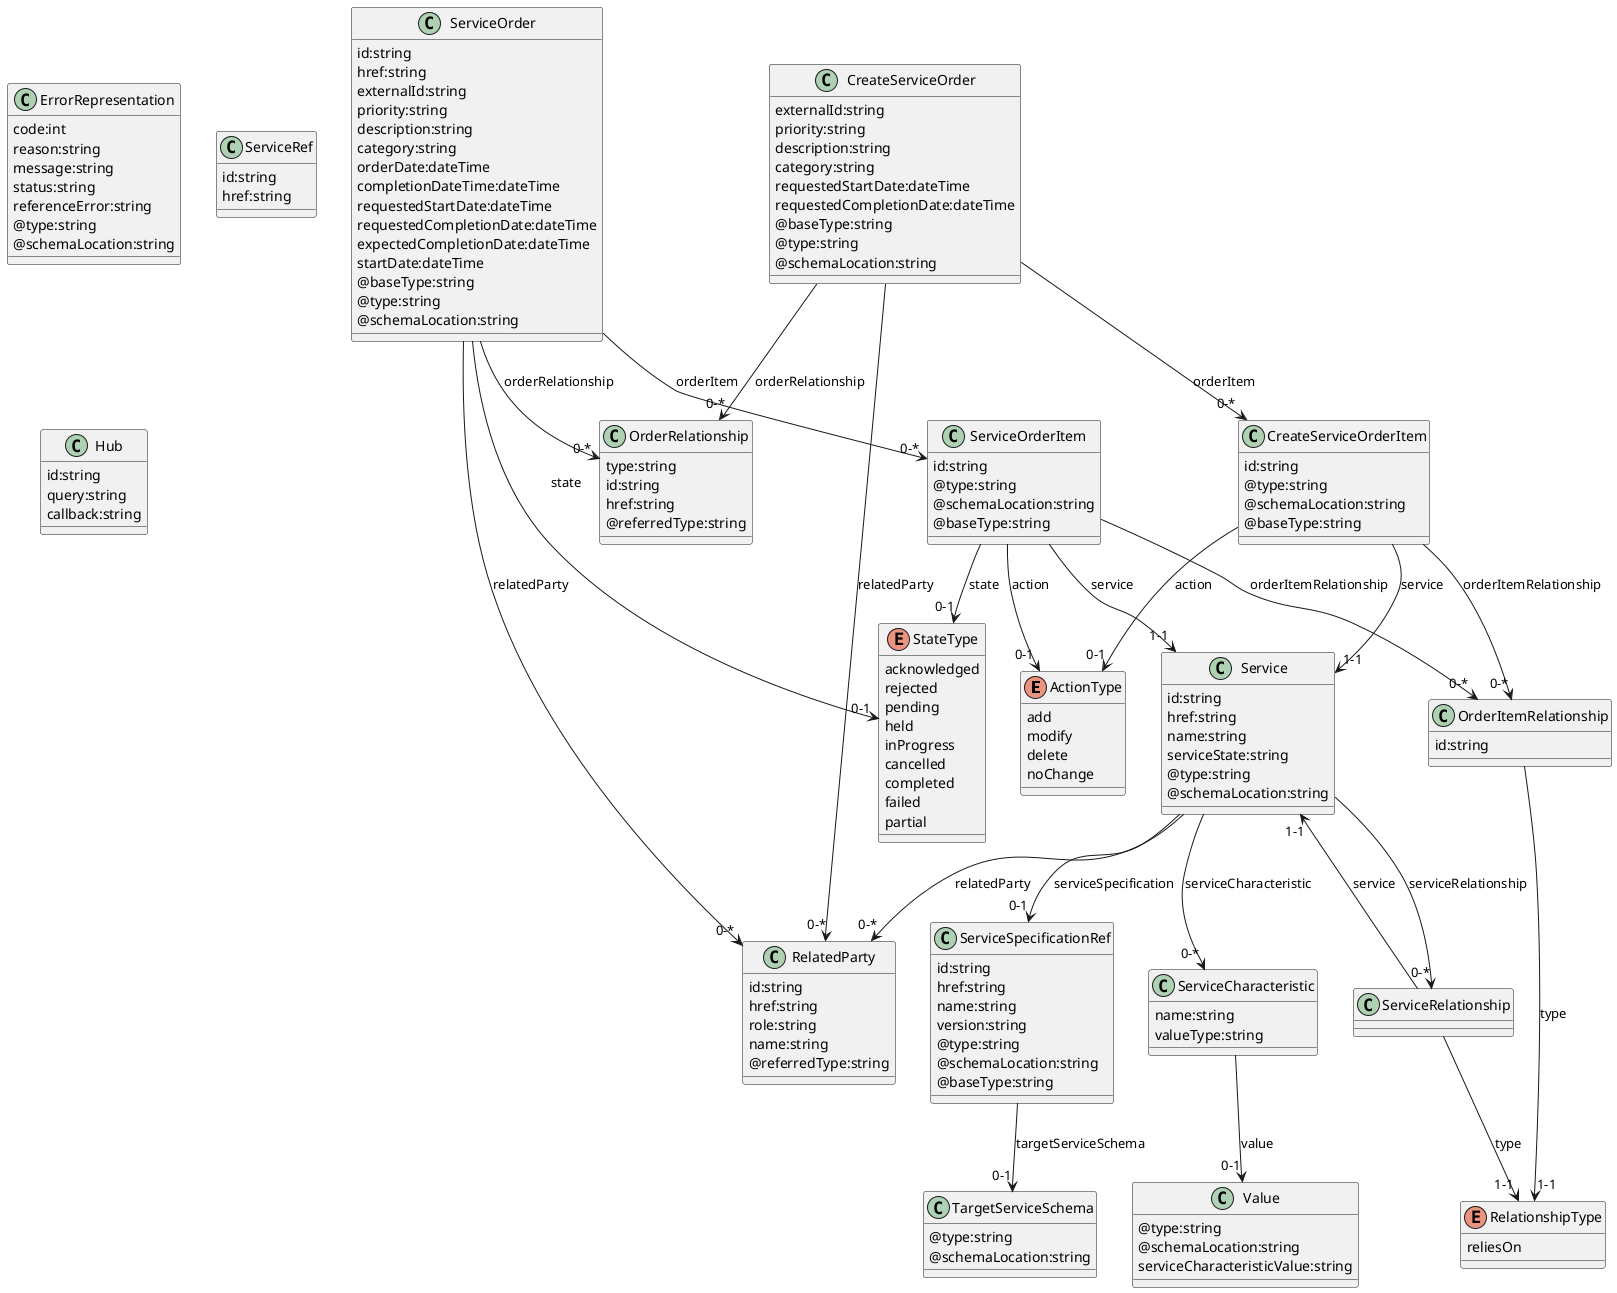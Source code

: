 /' This work is licensed under a Creative Commons Attribution 4.0 International License.
   http://creativecommons.org/licenses/by/4.0
   Copyright 2018 Orange'/

@startuml

enum ActionType {
   add
   modify
   delete
   noChange
}
enum StateType {
   acknowledged
   rejected
   pending
   held
   inProgress
   cancelled
   completed
   failed
   partial
}
enum RelationshipType {
   reliesOn
}

class ErrorRepresentation {
   code:int
   reason:string
   message:string
   status:string
   referenceError:string
   @type:string
   @schemaLocation:string
}

class ServiceRelationship
   ServiceRelationship --> "1-1" RelationshipType : type
   ServiceRelationship --> "1-1" Service : service

class ServiceRef {
   id:string
   href:string
}

class ServiceCharacteristic {
   name:string
   valueType:string
}
   ServiceCharacteristic --> "0-1" Value : value

class RelatedParty {
   id:string
   href:string
   role:string
   name:string
   @referredType:string
}

class ServiceSpecificationRef {
   id:string
   href:string
   name:string
   version:string
   @type:string
   @schemaLocation:string
   @baseType:string
}
   ServiceSpecificationRef --> "0-1" TargetServiceSchema : targetServiceSchema

class Service {
   id:string
   href:string
   name:string
   serviceState:string
   @type:string
   @schemaLocation:string
}
   Service --> "0-*" ServiceCharacteristic : serviceCharacteristic
   Service --> "0-*" ServiceRelationship : serviceRelationship
   Service --> "0-*" RelatedParty : relatedParty
   Service --> "0-1" ServiceSpecificationRef : serviceSpecification

class OrderItemRelationship {
   id:string
}
   OrderItemRelationship --> "1-1" RelationshipType : type

class ServiceOrderItem {
   id:string
   @type:string
   @schemaLocation:string
   @baseType:string
}
   ServiceOrderItem --> "0-1" ActionType : action
   ServiceOrderItem --> "0-1" StateType : state
   ServiceOrderItem --> "0-*" OrderItemRelationship : orderItemRelationship
   ServiceOrderItem --> "1-1" Service : service

class ServiceOrder {
   id:string
   href:string
   externalId:string
   priority:string
   description:string
   category:string
   orderDate:dateTime
   completionDateTime:dateTime
   requestedStartDate:dateTime
   requestedCompletionDate:dateTime
   expectedCompletionDate:dateTime
   startDate:dateTime
   @baseType:string
   @type:string
   @schemaLocation:string
}
   ServiceOrder --> "0-1" StateType : state
   ServiceOrder --> "0-*" RelatedParty : relatedParty
   ServiceOrder --> "0-*" OrderRelationship : orderRelationship
   ServiceOrder --> "0-*" ServiceOrderItem : orderItem

class OrderRelationship {
   type:string
   id:string
   href:string
   @referredType:string
}

class TargetServiceSchema {
   @type:string
   @schemaLocation:string
}

class Value {
   @type:string
   @schemaLocation:string
   serviceCharacteristicValue:string
}

class CreateServiceOrderItem {
   id:string
   @type:string
   @schemaLocation:string
   @baseType:string
}
   CreateServiceOrderItem --> "0-1" ActionType : action
   CreateServiceOrderItem --> "0-*" OrderItemRelationship : orderItemRelationship
   CreateServiceOrderItem --> "1-1" Service : service

class CreateServiceOrder {
   externalId:string
   priority:string
   description:string
   category:string
   requestedStartDate:dateTime
   requestedCompletionDate:dateTime
   @baseType:string
   @type:string
   @schemaLocation:string
}
   CreateServiceOrder --> "0-*" RelatedParty : relatedParty
   CreateServiceOrder --> "0-*" OrderRelationship : orderRelationship
   CreateServiceOrder --> "0-*" CreateServiceOrderItem : orderItem

class Hub {
   id:string
   query:string
   callback:string
}

@enduml